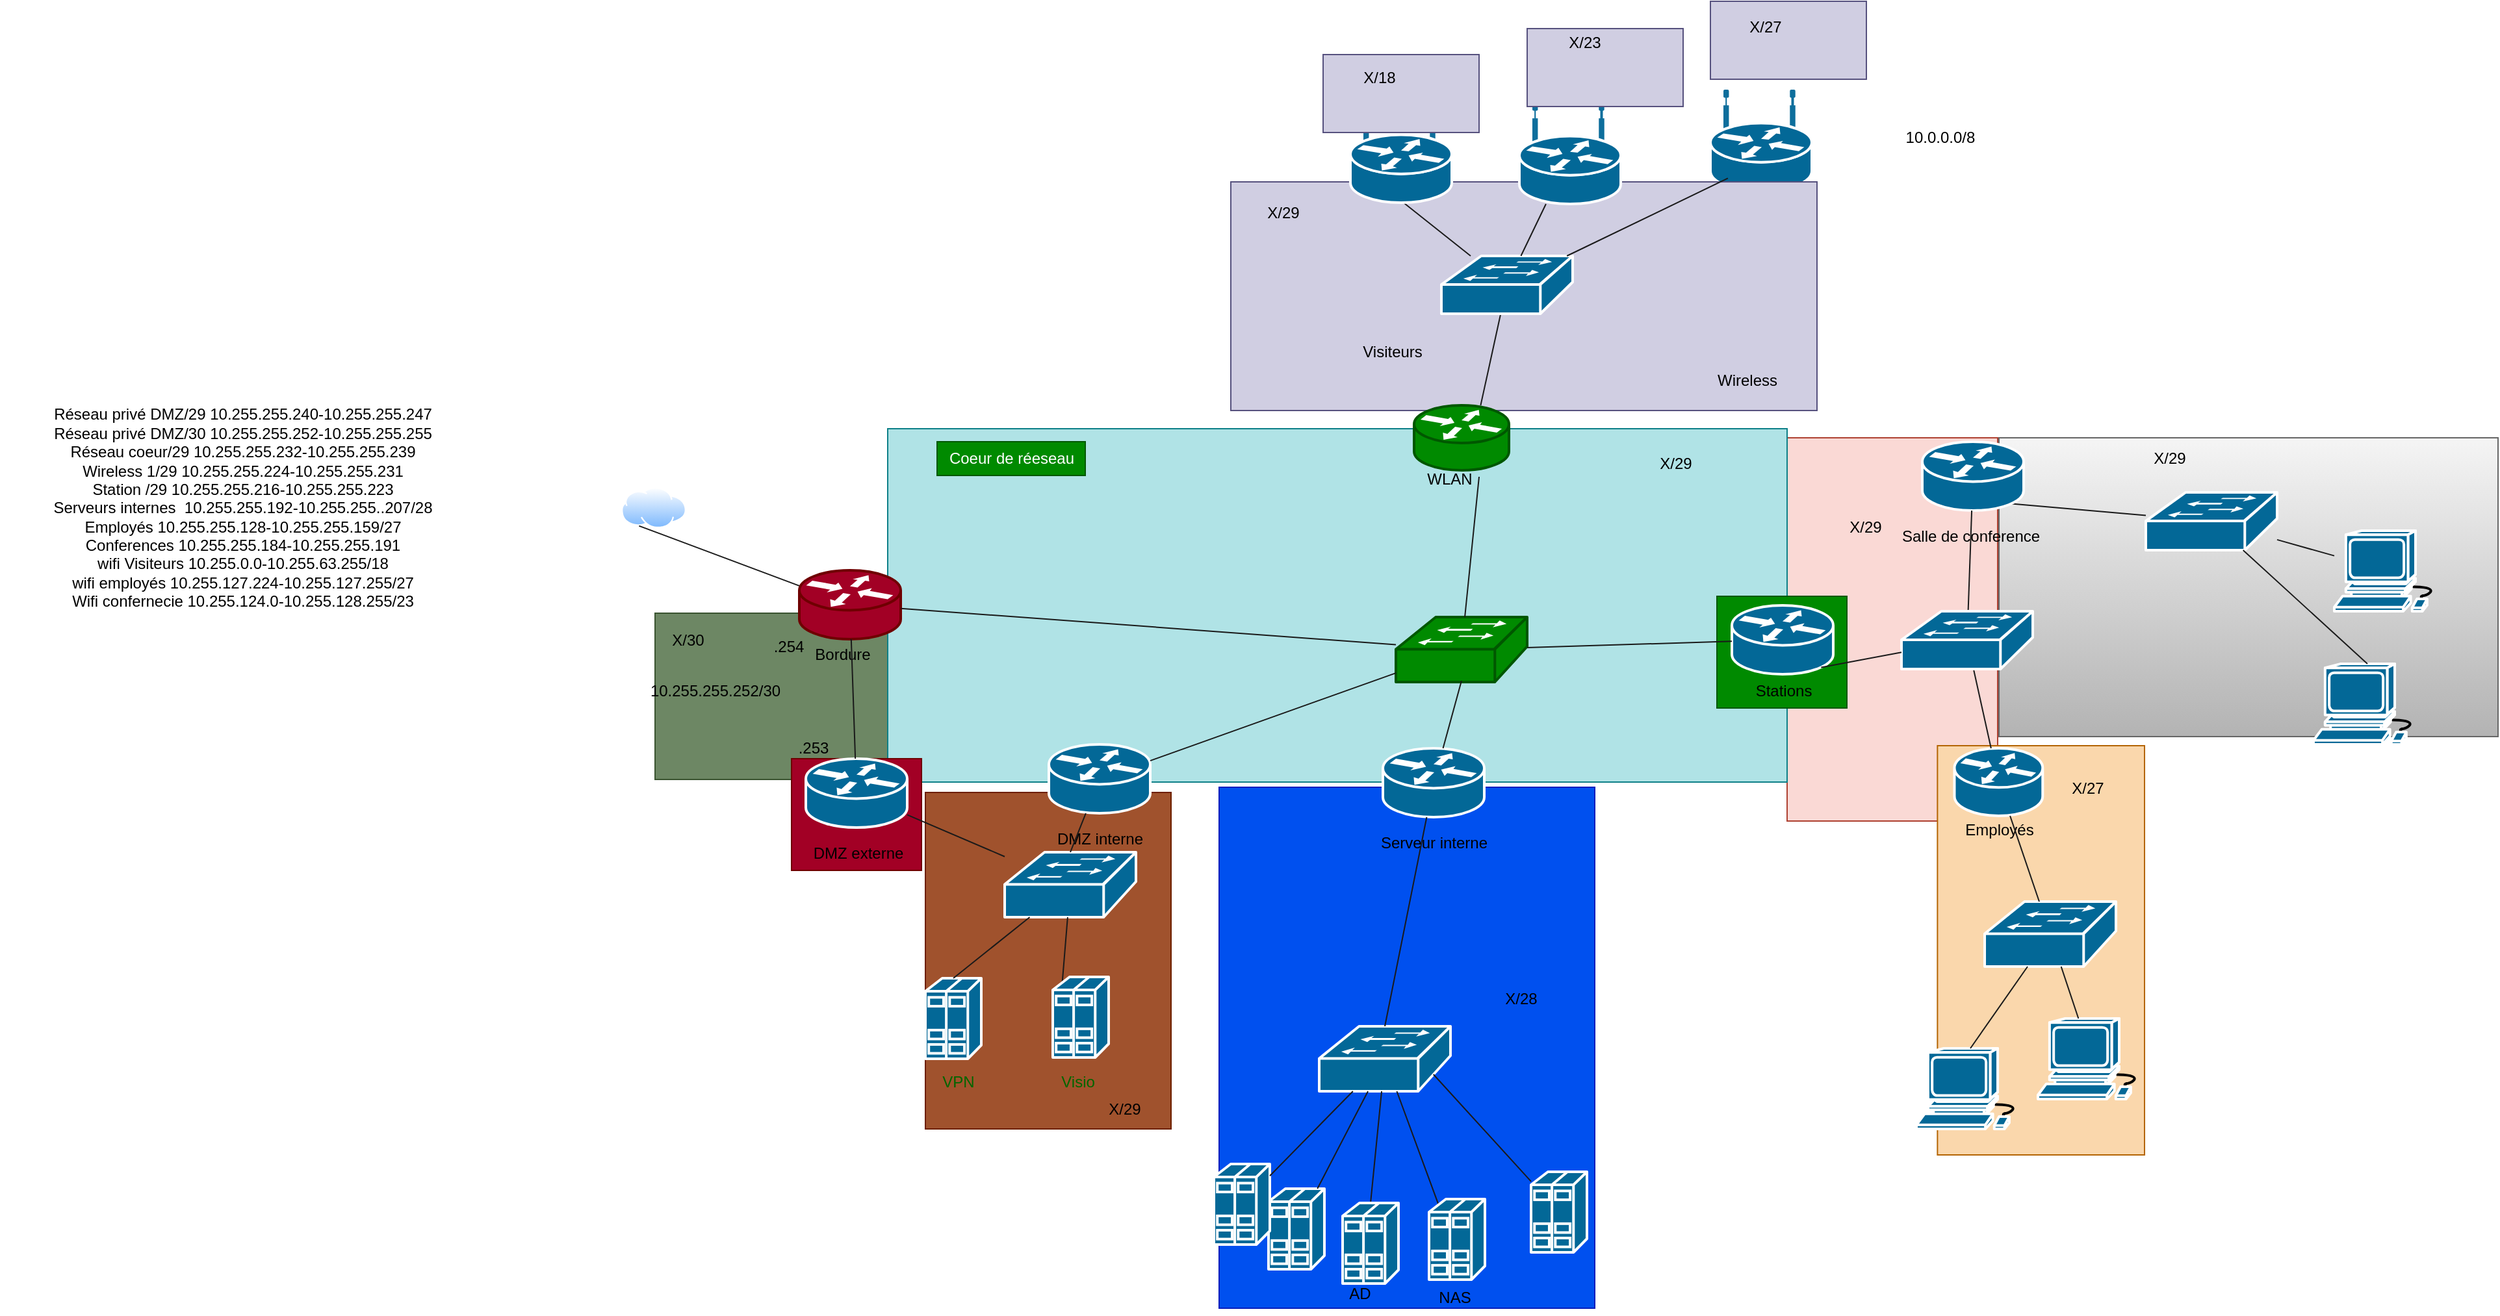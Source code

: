 <mxfile>
    <diagram id="D4_o2YcMro7wRbGhOeaa" name="Page-1">
        <mxGraphModel dx="1928" dy="1663" grid="0" gridSize="10" guides="1" tooltips="1" connect="1" arrows="1" fold="1" page="1" pageScale="1" pageWidth="850" pageHeight="1100" background="#ffffff" math="0" shadow="0">
            <root>
                <mxCell id="0"/>
                <mxCell id="1" parent="0"/>
                <mxCell id="159" value="" style="rounded=0;whiteSpace=wrap;html=1;labelBackgroundColor=#CC0000;fontColor=#ffffff;fillColor=#6d8764;strokeColor=#3A5431;" vertex="1" parent="1">
                    <mxGeometry x="-230" y="225" width="201" height="128" as="geometry"/>
                </mxCell>
                <mxCell id="158" value="" style="rounded=0;whiteSpace=wrap;html=1;labelBackgroundColor=#CC0000;fontColor=#ffffff;fillColor=#a0522d;strokeColor=#6D1F00;" vertex="1" parent="1">
                    <mxGeometry x="-22" y="363" width="189" height="259" as="geometry"/>
                </mxCell>
                <mxCell id="157" value="" style="rounded=0;whiteSpace=wrap;html=1;labelBackgroundColor=#CC0000;fillColor=#0050ef;strokeColor=#001DBC;fontColor=#ffffff;" vertex="1" parent="1">
                    <mxGeometry x="204" y="359" width="289" height="401" as="geometry"/>
                </mxCell>
                <mxCell id="149" value="" style="rounded=0;whiteSpace=wrap;html=1;labelBackgroundColor=#CC0000;fillColor=#f5f5f5;gradientColor=#b3b3b3;strokeColor=#666666;" vertex="1" parent="1">
                    <mxGeometry x="804" y="90" width="384" height="230" as="geometry"/>
                </mxCell>
                <mxCell id="147" value="" style="rounded=0;whiteSpace=wrap;html=1;labelBackgroundColor=#CC0000;fillColor=#fad9d5;strokeColor=#ae4132;" vertex="1" parent="1">
                    <mxGeometry x="641" y="90" width="162" height="295" as="geometry"/>
                </mxCell>
                <mxCell id="140" value="" style="rounded=0;whiteSpace=wrap;html=1;labelBackgroundColor=#CC0000;fillColor=#b0e3e6;strokeColor=#0e8088;fontColor=#00FF00;" vertex="1" parent="1">
                    <mxGeometry x="-51" y="83" width="692" height="272" as="geometry"/>
                </mxCell>
                <mxCell id="40" value="" style="group" vertex="1" connectable="0" parent="1">
                    <mxGeometry x="319" y="329" width="100" height="86" as="geometry"/>
                </mxCell>
                <mxCell id="38" value="" style="shape=mxgraph.cisco.routers.router;sketch=0;html=1;pointerEvents=1;dashed=0;fillColor=#036897;strokeColor=#ffffff;strokeWidth=2;verticalLabelPosition=bottom;verticalAlign=top;align=center;outlineConnect=0;fontColor=#000000;" vertex="1" parent="40">
                    <mxGeometry x="11" width="78" height="53" as="geometry"/>
                </mxCell>
                <mxCell id="39" value="Serveur interne" style="text;html=1;align=center;verticalAlign=middle;resizable=0;points=[];autosize=1;strokeColor=none;fillColor=none;fontColor=#000000;" vertex="1" parent="40">
                    <mxGeometry y="60" width="100" height="26" as="geometry"/>
                </mxCell>
                <mxCell id="41" value="" style="shape=mxgraph.cisco.switches.workgroup_switch;sketch=0;html=1;pointerEvents=1;dashed=0;fillColor=#036897;strokeColor=#ffffff;strokeWidth=2;verticalLabelPosition=bottom;verticalAlign=top;align=center;outlineConnect=0;fontColor=#000000;" vertex="1" parent="1">
                    <mxGeometry x="281" y="543" width="101" height="50" as="geometry"/>
                </mxCell>
                <mxCell id="46" value="" style="endArrow=none;html=1;strokeColor=#1A1A1A;fontColor=#000000;entryX=0.5;entryY=0;entryDx=0;entryDy=0;entryPerimeter=0;" edge="1" parent="1" source="38" target="41">
                    <mxGeometry width="50" height="50" relative="1" as="geometry">
                        <mxPoint x="457" y="316" as="sourcePoint"/>
                        <mxPoint x="507" y="266" as="targetPoint"/>
                    </mxGeometry>
                </mxCell>
                <mxCell id="47" value="" style="endArrow=none;html=1;strokeColor=#1A1A1A;fontColor=#000000;exitX=0.17;exitY=0.07;exitDx=0;exitDy=0;exitPerimeter=0;" edge="1" parent="1" source="43" target="41">
                    <mxGeometry width="50" height="50" relative="1" as="geometry">
                        <mxPoint x="457" y="316" as="sourcePoint"/>
                        <mxPoint x="507" y="266" as="targetPoint"/>
                    </mxGeometry>
                </mxCell>
                <mxCell id="48" value="" style="endArrow=none;html=1;strokeColor=#1A1A1A;fontColor=#000000;exitX=0.5;exitY=0;exitDx=0;exitDy=0;exitPerimeter=0;" edge="1" parent="1" source="42" target="41">
                    <mxGeometry width="50" height="50" relative="1" as="geometry">
                        <mxPoint x="457" y="316" as="sourcePoint"/>
                        <mxPoint x="507" y="266" as="targetPoint"/>
                    </mxGeometry>
                </mxCell>
                <mxCell id="52" value="" style="group" vertex="1" connectable="0" parent="1">
                    <mxGeometry x="768" y="329" width="148" height="315" as="geometry"/>
                </mxCell>
                <mxCell id="148" value="" style="rounded=0;whiteSpace=wrap;html=1;labelBackgroundColor=#CC0000;fillColor=#fad7ac;strokeColor=#b46504;" vertex="1" parent="52">
                    <mxGeometry x="-11.318" y="-2" width="159.318" height="315" as="geometry"/>
                </mxCell>
                <mxCell id="50" value="" style="shape=mxgraph.cisco.routers.router;sketch=0;html=1;pointerEvents=1;dashed=0;fillColor=#036897;strokeColor=#ffffff;strokeWidth=2;verticalLabelPosition=bottom;verticalAlign=top;align=center;outlineConnect=0;fontColor=#000000;" vertex="1" parent="52">
                    <mxGeometry x="1.741" width="67.906" height="52.009" as="geometry"/>
                </mxCell>
                <mxCell id="51" value="Employés" style="text;html=1;align=center;verticalAlign=middle;resizable=0;points=[];autosize=1;strokeColor=none;fillColor=none;fontColor=#000000;" vertex="1" parent="52">
                    <mxGeometry y="50.047" width="71" height="26" as="geometry"/>
                </mxCell>
                <mxCell id="171" value="X/27" style="text;html=1;align=center;verticalAlign=middle;resizable=0;points=[];autosize=1;strokeColor=none;fillColor=none;fontColor=#000000;" vertex="1" parent="52">
                    <mxGeometry x="82" y="18" width="43" height="26" as="geometry"/>
                </mxCell>
                <mxCell id="53" value="" style="shape=mxgraph.cisco.switches.workgroup_switch;sketch=0;html=1;pointerEvents=1;dashed=0;fillColor=#036897;strokeColor=#ffffff;strokeWidth=2;verticalLabelPosition=bottom;verticalAlign=top;align=center;outlineConnect=0;fontColor=#000000;" vertex="1" parent="1">
                    <mxGeometry x="793" y="447" width="101" height="50" as="geometry"/>
                </mxCell>
                <mxCell id="54" value="" style="shape=mxgraph.cisco.computers_and_peripherals.workstation;sketch=0;html=1;pointerEvents=1;dashed=0;fillColor=#036897;strokeColor=#ffffff;strokeWidth=2;verticalLabelPosition=bottom;verticalAlign=top;align=center;outlineConnect=0;fontColor=#000000;" vertex="1" parent="1">
                    <mxGeometry x="740.5" y="560" width="83" height="62" as="geometry"/>
                </mxCell>
                <mxCell id="55" value="" style="shape=mxgraph.cisco.computers_and_peripherals.workstation;sketch=0;html=1;pointerEvents=1;dashed=0;fillColor=#036897;strokeColor=#ffffff;strokeWidth=2;verticalLabelPosition=bottom;verticalAlign=top;align=center;outlineConnect=0;fontColor=#000000;" vertex="1" parent="1">
                    <mxGeometry x="834" y="537" width="83" height="62" as="geometry"/>
                </mxCell>
                <mxCell id="56" value="" style="endArrow=none;html=1;strokeColor=#1A1A1A;fontColor=#000000;" edge="1" parent="1" source="53" target="50">
                    <mxGeometry width="50" height="50" relative="1" as="geometry">
                        <mxPoint x="503" y="347" as="sourcePoint"/>
                        <mxPoint x="553" y="297" as="targetPoint"/>
                    </mxGeometry>
                </mxCell>
                <mxCell id="57" value="" style="endArrow=none;html=1;strokeColor=#1A1A1A;fontColor=#000000;" edge="1" parent="1" source="53" target="55">
                    <mxGeometry width="50" height="50" relative="1" as="geometry">
                        <mxPoint x="503" y="347" as="sourcePoint"/>
                        <mxPoint x="553" y="297" as="targetPoint"/>
                    </mxGeometry>
                </mxCell>
                <mxCell id="58" value="" style="endArrow=none;html=1;strokeColor=#1A1A1A;fontColor=#000000;exitX=0.5;exitY=0;exitDx=0;exitDy=0;exitPerimeter=0;" edge="1" parent="1" source="54" target="53">
                    <mxGeometry width="50" height="50" relative="1" as="geometry">
                        <mxPoint x="503" y="347" as="sourcePoint"/>
                        <mxPoint x="553" y="297" as="targetPoint"/>
                    </mxGeometry>
                </mxCell>
                <mxCell id="59" value="" style="shape=mxgraph.cisco.switches.workgroup_switch;sketch=0;html=1;pointerEvents=1;dashed=0;fillColor=#036897;strokeColor=#ffffff;strokeWidth=2;verticalLabelPosition=bottom;verticalAlign=top;align=center;outlineConnect=0;fontColor=#000000;" vertex="1" parent="1">
                    <mxGeometry x="917" y="132" width="101" height="44.5" as="geometry"/>
                </mxCell>
                <mxCell id="60" value="" style="shape=mxgraph.cisco.computers_and_peripherals.workstation;sketch=0;html=1;pointerEvents=1;dashed=0;fillColor=#036897;strokeColor=#ffffff;strokeWidth=2;verticalLabelPosition=bottom;verticalAlign=top;align=center;outlineConnect=0;fontColor=#000000;" vertex="1" parent="1">
                    <mxGeometry x="1046" y="264" width="83" height="62" as="geometry"/>
                </mxCell>
                <mxCell id="61" value="" style="shape=mxgraph.cisco.computers_and_peripherals.workstation;sketch=0;html=1;pointerEvents=1;dashed=0;fillColor=#036897;strokeColor=#ffffff;strokeWidth=2;verticalLabelPosition=bottom;verticalAlign=top;align=center;outlineConnect=0;fontColor=#000000;" vertex="1" parent="1">
                    <mxGeometry x="1062" y="161.5" width="83" height="62" as="geometry"/>
                </mxCell>
                <mxCell id="62" value="" style="endArrow=none;html=1;strokeColor=#1A1A1A;fontColor=#000000;" edge="1" parent="1" source="59" target="61">
                    <mxGeometry width="50" height="50" relative="1" as="geometry">
                        <mxPoint x="513" y="357" as="sourcePoint"/>
                        <mxPoint x="563" y="307" as="targetPoint"/>
                    </mxGeometry>
                </mxCell>
                <mxCell id="63" value="" style="endArrow=none;html=1;strokeColor=#1A1A1A;fontColor=#000000;exitX=0.5;exitY=0;exitDx=0;exitDy=0;exitPerimeter=0;" edge="1" parent="1" source="60" target="59">
                    <mxGeometry width="50" height="50" relative="1" as="geometry">
                        <mxPoint x="513" y="357" as="sourcePoint"/>
                        <mxPoint x="563" y="307" as="targetPoint"/>
                    </mxGeometry>
                </mxCell>
                <mxCell id="66" value="" style="endArrow=none;html=1;strokeColor=#1A1A1A;fontColor=#000000;exitX=0.88;exitY=0.9;exitDx=0;exitDy=0;exitPerimeter=0;" edge="1" parent="1" source="35" target="59">
                    <mxGeometry width="50" height="50" relative="1" as="geometry">
                        <mxPoint x="463" y="360" as="sourcePoint"/>
                        <mxPoint x="513" y="310" as="targetPoint"/>
                    </mxGeometry>
                </mxCell>
                <mxCell id="67" value="" style="group" vertex="1" connectable="0" parent="1">
                    <mxGeometry x="720" y="93" width="124" height="86" as="geometry"/>
                </mxCell>
                <mxCell id="35" value="" style="shape=mxgraph.cisco.routers.router;sketch=0;html=1;pointerEvents=1;dashed=0;fillColor=#036897;strokeColor=#ffffff;strokeWidth=2;verticalLabelPosition=bottom;verticalAlign=top;align=center;outlineConnect=0;fontColor=#000000;" vertex="1" parent="67">
                    <mxGeometry x="25" width="78" height="53" as="geometry"/>
                </mxCell>
                <mxCell id="36" value="Salle de conference" style="text;html=1;align=center;verticalAlign=middle;resizable=0;points=[];autosize=1;strokeColor=none;fillColor=none;fontColor=#000000;" vertex="1" parent="67">
                    <mxGeometry y="60" width="124" height="26" as="geometry"/>
                </mxCell>
                <mxCell id="70" value="" style="group" vertex="1" connectable="0" parent="1">
                    <mxGeometry x="62" y="326" width="100" height="86" as="geometry"/>
                </mxCell>
                <mxCell id="71" value="" style="shape=mxgraph.cisco.routers.router;sketch=0;html=1;pointerEvents=1;dashed=0;fillColor=#036897;strokeColor=#ffffff;strokeWidth=2;verticalLabelPosition=bottom;verticalAlign=top;align=center;outlineConnect=0;fontColor=#000000;" vertex="1" parent="70">
                    <mxGeometry x="11" width="78" height="53" as="geometry"/>
                </mxCell>
                <mxCell id="72" value="DMZ interne" style="text;html=1;align=center;verticalAlign=middle;resizable=0;points=[];autosize=1;strokeColor=none;fillColor=none;fontColor=#000000;" vertex="1" parent="70">
                    <mxGeometry x="8" y="60" width="84" height="26" as="geometry"/>
                </mxCell>
                <mxCell id="73" value="" style="shape=mxgraph.cisco.switches.workgroup_switch;sketch=0;html=1;pointerEvents=1;dashed=0;fillColor=#036897;strokeColor=#ffffff;strokeWidth=2;verticalLabelPosition=bottom;verticalAlign=top;align=center;outlineConnect=0;fontColor=#000000;" vertex="1" parent="1">
                    <mxGeometry x="39" y="409" width="101" height="50" as="geometry"/>
                </mxCell>
                <mxCell id="74" value="" style="shape=mxgraph.cisco.servers.standard_host;sketch=0;html=1;pointerEvents=1;dashed=0;fillColor=#036897;strokeColor=#ffffff;strokeWidth=2;verticalLabelPosition=bottom;verticalAlign=top;align=center;outlineConnect=0;fontColor=#000000;" vertex="1" parent="1">
                    <mxGeometry x="-22" y="506" width="43" height="62" as="geometry"/>
                </mxCell>
                <mxCell id="76" value="" style="endArrow=none;html=1;strokeColor=#1A1A1A;fontColor=#000000;entryX=0.5;entryY=0;entryDx=0;entryDy=0;entryPerimeter=0;" edge="1" parent="1" source="71" target="73">
                    <mxGeometry width="50" height="50" relative="1" as="geometry">
                        <mxPoint x="303" y="274" as="sourcePoint"/>
                        <mxPoint x="353" y="224" as="targetPoint"/>
                    </mxGeometry>
                </mxCell>
                <mxCell id="77" value="" style="endArrow=none;html=1;strokeColor=#1A1A1A;fontColor=#000000;exitX=0.17;exitY=0.07;exitDx=0;exitDy=0;exitPerimeter=0;" edge="1" parent="1" source="75" target="73">
                    <mxGeometry width="50" height="50" relative="1" as="geometry">
                        <mxPoint x="303" y="274" as="sourcePoint"/>
                        <mxPoint x="353" y="224" as="targetPoint"/>
                    </mxGeometry>
                </mxCell>
                <mxCell id="78" value="" style="endArrow=none;html=1;strokeColor=#1A1A1A;fontColor=#000000;exitX=0.5;exitY=0;exitDx=0;exitDy=0;exitPerimeter=0;" edge="1" parent="1" source="74" target="73">
                    <mxGeometry width="50" height="50" relative="1" as="geometry">
                        <mxPoint x="303" y="274" as="sourcePoint"/>
                        <mxPoint x="353" y="224" as="targetPoint"/>
                    </mxGeometry>
                </mxCell>
                <mxCell id="81" value="" style="group;fillColor=#a20025;fontColor=#ffffff;strokeColor=#6F0000;" vertex="1" connectable="0" parent="1">
                    <mxGeometry x="-125" y="337" width="100" height="86" as="geometry"/>
                </mxCell>
                <mxCell id="82" value="" style="shape=mxgraph.cisco.routers.router;sketch=0;html=1;pointerEvents=1;dashed=0;fillColor=#036897;strokeColor=#ffffff;strokeWidth=2;verticalLabelPosition=bottom;verticalAlign=top;align=center;outlineConnect=0;fontColor=#000000;" vertex="1" parent="81">
                    <mxGeometry x="11" width="78" height="53" as="geometry"/>
                </mxCell>
                <mxCell id="83" value="DMZ externe" style="text;html=1;align=center;verticalAlign=middle;resizable=0;points=[];autosize=1;strokeColor=none;fillColor=none;fontColor=#000000;" vertex="1" parent="81">
                    <mxGeometry x="7" y="60" width="87" height="26" as="geometry"/>
                </mxCell>
                <mxCell id="87" value="" style="endArrow=none;html=1;strokeColor=#1A1A1A;fontColor=#000000;" edge="1" parent="1" source="82" target="73">
                    <mxGeometry width="50" height="50" relative="1" as="geometry">
                        <mxPoint x="477" y="336" as="sourcePoint"/>
                        <mxPoint x="-112.5" y="459" as="targetPoint"/>
                    </mxGeometry>
                </mxCell>
                <mxCell id="92" value="" style="aspect=fixed;perimeter=ellipsePerimeter;html=1;align=center;shadow=0;dashed=0;spacingTop=3;image;image=img/lib/active_directory/internet_cloud.svg;fontColor=#000000;" vertex="1" parent="1">
                    <mxGeometry x="-256" y="128" width="50" height="31.5" as="geometry"/>
                </mxCell>
                <mxCell id="93" value="" style="group" vertex="1" connectable="0" parent="1">
                    <mxGeometry x="-119" y="192" width="78" height="78" as="geometry"/>
                </mxCell>
                <mxCell id="90" value="" style="shape=mxgraph.cisco.routers.router;sketch=0;html=1;pointerEvents=1;dashed=0;fillColor=#a20025;strokeColor=#6F0000;strokeWidth=2;verticalLabelPosition=bottom;verticalAlign=top;align=center;outlineConnect=0;fontColor=#ffffff;" vertex="1" parent="93">
                    <mxGeometry width="78" height="53" as="geometry"/>
                </mxCell>
                <mxCell id="91" value="Bordure" style="text;html=1;align=center;verticalAlign=middle;resizable=0;points=[];autosize=1;strokeColor=none;fillColor=none;fontColor=#000000;" vertex="1" parent="93">
                    <mxGeometry x="2" y="52" width="61" height="26" as="geometry"/>
                </mxCell>
                <mxCell id="181" value=".254" style="text;html=1;strokeColor=none;fillColor=none;align=center;verticalAlign=middle;whiteSpace=wrap;rounded=0;labelBackgroundColor=none;fontColor=#000000;" vertex="1" parent="93">
                    <mxGeometry x="-38" y="44" width="60" height="30" as="geometry"/>
                </mxCell>
                <mxCell id="95" value="" style="endArrow=none;html=1;strokeColor=#1A1A1A;fontColor=#000000;exitX=0.25;exitY=1;exitDx=0;exitDy=0;" edge="1" parent="1" source="92" target="90">
                    <mxGeometry width="50" height="50" relative="1" as="geometry">
                        <mxPoint x="218" y="379" as="sourcePoint"/>
                        <mxPoint x="268" y="329" as="targetPoint"/>
                    </mxGeometry>
                </mxCell>
                <mxCell id="96" value="" style="endArrow=none;html=1;strokeColor=#1A1A1A;fontColor=#000000;" edge="1" parent="1" source="82" target="90">
                    <mxGeometry width="50" height="50" relative="1" as="geometry">
                        <mxPoint x="148" y="379" as="sourcePoint"/>
                        <mxPoint x="198" y="329" as="targetPoint"/>
                    </mxGeometry>
                </mxCell>
                <mxCell id="97" value="" style="group;fillColor=#008A00;fontColor=#ffffff;strokeColor=#005700;" vertex="1" connectable="0" parent="1">
                    <mxGeometry x="587" y="212" width="100" height="86" as="geometry"/>
                </mxCell>
                <mxCell id="109" value="" style="group" vertex="1" connectable="0" parent="97">
                    <mxGeometry x="11.5" y="7" width="78" height="79" as="geometry"/>
                </mxCell>
                <mxCell id="98" value="" style="shape=mxgraph.cisco.routers.router;sketch=0;html=1;pointerEvents=1;dashed=0;fillColor=#036897;strokeColor=#ffffff;strokeWidth=2;verticalLabelPosition=bottom;verticalAlign=top;align=center;outlineConnect=0;fontColor=#000000;" vertex="1" parent="109">
                    <mxGeometry width="78" height="53" as="geometry"/>
                </mxCell>
                <mxCell id="99" value="Stations" style="text;html=1;align=center;verticalAlign=middle;resizable=0;points=[];autosize=1;strokeColor=none;fillColor=none;fontColor=#000000;" vertex="1" parent="109">
                    <mxGeometry x="8.5" y="53" width="61" height="26" as="geometry"/>
                </mxCell>
                <mxCell id="100" value="" style="endArrow=none;html=1;strokeColor=#1A1A1A;fontColor=#000000;" edge="1" parent="1" source="50" target="151">
                    <mxGeometry width="50" height="50" relative="1" as="geometry">
                        <mxPoint x="439" y="379" as="sourcePoint"/>
                        <mxPoint x="489" y="329" as="targetPoint"/>
                    </mxGeometry>
                </mxCell>
                <mxCell id="104" value="" style="endArrow=none;html=1;strokeColor=#1A1A1A;fontColor=#000000;" edge="1" parent="1" source="151" target="35">
                    <mxGeometry width="50" height="50" relative="1" as="geometry">
                        <mxPoint x="439" y="379" as="sourcePoint"/>
                        <mxPoint x="489" y="329" as="targetPoint"/>
                    </mxGeometry>
                </mxCell>
                <mxCell id="105" value="" style="shape=mxgraph.cisco.switches.workgroup_switch;sketch=0;html=1;pointerEvents=1;dashed=0;fillColor=#008a00;strokeColor=#005700;strokeWidth=2;verticalLabelPosition=bottom;verticalAlign=top;align=center;outlineConnect=0;fontColor=#ffffff;" vertex="1" parent="1">
                    <mxGeometry x="340" y="228" width="101" height="50" as="geometry"/>
                </mxCell>
                <mxCell id="106" value="" style="endArrow=none;html=1;strokeColor=#1A1A1A;fontColor=#000000;entryX=0.5;entryY=0.98;entryDx=0;entryDy=0;entryPerimeter=0;" edge="1" parent="1" source="38" target="105">
                    <mxGeometry width="50" height="50" relative="1" as="geometry">
                        <mxPoint x="439" y="379" as="sourcePoint"/>
                        <mxPoint x="489" y="329" as="targetPoint"/>
                    </mxGeometry>
                </mxCell>
                <mxCell id="107" value="" style="endArrow=none;html=1;strokeColor=#1A1A1A;fontColor=#000000;" edge="1" parent="1" source="105" target="98">
                    <mxGeometry width="50" height="50" relative="1" as="geometry">
                        <mxPoint x="439" y="379" as="sourcePoint"/>
                        <mxPoint x="489" y="329" as="targetPoint"/>
                    </mxGeometry>
                </mxCell>
                <mxCell id="108" value="" style="endArrow=none;html=1;strokeColor=#1A1A1A;fontColor=#000000;" edge="1" parent="1" source="71" target="105">
                    <mxGeometry width="50" height="50" relative="1" as="geometry">
                        <mxPoint x="439" y="379" as="sourcePoint"/>
                        <mxPoint x="489" y="329" as="targetPoint"/>
                    </mxGeometry>
                </mxCell>
                <mxCell id="110" value="" style="endArrow=none;html=1;strokeColor=#1A1A1A;fontColor=#000000;" edge="1" parent="1" source="90" target="105">
                    <mxGeometry width="50" height="50" relative="1" as="geometry">
                        <mxPoint x="375" y="364" as="sourcePoint"/>
                        <mxPoint x="425" y="314" as="targetPoint"/>
                    </mxGeometry>
                </mxCell>
                <mxCell id="119" value="" style="endArrow=none;html=1;strokeColor=#1A1A1A;fontColor=#000000;entryX=0.5;entryY=1;entryDx=0;entryDy=0;entryPerimeter=0;" edge="1" parent="1" source="105">
                    <mxGeometry width="50" height="50" relative="1" as="geometry">
                        <mxPoint x="375" y="198" as="sourcePoint"/>
                        <mxPoint x="404" y="120" as="targetPoint"/>
                    </mxGeometry>
                </mxCell>
                <mxCell id="122" value="" style="endArrow=none;html=1;strokeColor=#1A1A1A;fontColor=#000000;entryX=0.88;entryY=0.1;entryDx=0;entryDy=0;entryPerimeter=0;" edge="1" parent="1" source="116" target="126">
                    <mxGeometry width="50" height="50" relative="1" as="geometry">
                        <mxPoint x="375" y="198" as="sourcePoint"/>
                        <mxPoint x="433.64" y="114.7" as="targetPoint"/>
                    </mxGeometry>
                </mxCell>
                <mxCell id="123" value="VPN" style="text;html=1;align=center;verticalAlign=middle;resizable=0;points=[];autosize=1;strokeColor=none;fillColor=none;fontColor=#006600;" vertex="1" parent="1">
                    <mxGeometry x="-19" y="573" width="43" height="26" as="geometry"/>
                </mxCell>
                <mxCell id="129" value="" style="shape=mxgraph.cisco.servers.standard_host;sketch=0;html=1;pointerEvents=1;dashed=0;fillColor=#036897;strokeColor=#ffffff;strokeWidth=2;verticalLabelPosition=bottom;verticalAlign=top;align=center;outlineConnect=0;fontColor=#000000;" vertex="1" parent="1">
                    <mxGeometry x="242" y="668" width="43" height="62" as="geometry"/>
                </mxCell>
                <mxCell id="130" value="" style="group" vertex="1" connectable="0" parent="1">
                    <mxGeometry x="73" y="505" width="79" height="115" as="geometry"/>
                </mxCell>
                <mxCell id="75" value="" style="shape=mxgraph.cisco.servers.standard_host;sketch=0;html=1;pointerEvents=1;dashed=0;fillColor=#036897;strokeColor=#ffffff;strokeWidth=2;verticalLabelPosition=bottom;verticalAlign=top;align=center;outlineConnect=0;fontColor=#000000;" vertex="1" parent="130">
                    <mxGeometry x="3" width="43" height="62" as="geometry"/>
                </mxCell>
                <mxCell id="124" value="Visio" style="text;html=1;align=center;verticalAlign=middle;resizable=0;points=[];autosize=1;strokeColor=none;fillColor=none;fontColor=#006600;" vertex="1" parent="130">
                    <mxGeometry y="68" width="44" height="26" as="geometry"/>
                </mxCell>
                <mxCell id="169" value="X/29" style="text;html=1;align=center;verticalAlign=middle;resizable=0;points=[];autosize=1;strokeColor=none;fillColor=none;fontColor=#000000;" vertex="1" parent="130">
                    <mxGeometry x="36" y="89" width="43" height="26" as="geometry"/>
                </mxCell>
                <mxCell id="131" value="" style="shape=mxgraph.cisco.servers.standard_host;sketch=0;html=1;pointerEvents=1;dashed=0;fillColor=#036897;strokeColor=#ffffff;strokeWidth=2;verticalLabelPosition=bottom;verticalAlign=top;align=center;outlineConnect=0;fontColor=#000000;" vertex="1" parent="1">
                    <mxGeometry x="200" y="649" width="43" height="62" as="geometry"/>
                </mxCell>
                <mxCell id="132" value="" style="shape=mxgraph.cisco.servers.standard_host;sketch=0;html=1;pointerEvents=1;dashed=0;fillColor=#036897;strokeColor=#ffffff;strokeWidth=2;verticalLabelPosition=bottom;verticalAlign=top;align=center;outlineConnect=0;fontColor=#000000;" vertex="1" parent="1">
                    <mxGeometry x="444" y="655" width="43" height="62" as="geometry"/>
                </mxCell>
                <mxCell id="134" value="" style="group" vertex="1" connectable="0" parent="1">
                    <mxGeometry x="363" y="676" width="45.5" height="89" as="geometry"/>
                </mxCell>
                <mxCell id="43" value="" style="shape=mxgraph.cisco.servers.standard_host;sketch=0;html=1;pointerEvents=1;dashed=0;fillColor=#036897;strokeColor=#ffffff;strokeWidth=2;verticalLabelPosition=bottom;verticalAlign=top;align=center;outlineConnect=0;fontColor=#000000;" vertex="1" parent="134">
                    <mxGeometry x="2.5" width="43" height="62" as="geometry"/>
                </mxCell>
                <mxCell id="80" value="NAS" style="text;html=1;align=center;verticalAlign=middle;resizable=0;points=[];autosize=1;strokeColor=none;fillColor=none;fontColor=#000000;" vertex="1" parent="134">
                    <mxGeometry y="63" width="43" height="26" as="geometry"/>
                </mxCell>
                <mxCell id="135" value="" style="group" vertex="1" connectable="0" parent="1">
                    <mxGeometry x="294" y="679" width="48" height="83" as="geometry"/>
                </mxCell>
                <mxCell id="42" value="" style="shape=mxgraph.cisco.servers.standard_host;sketch=0;html=1;pointerEvents=1;dashed=0;fillColor=#036897;strokeColor=#ffffff;strokeWidth=2;verticalLabelPosition=bottom;verticalAlign=top;align=center;outlineConnect=0;fontColor=#000000;" vertex="1" parent="135">
                    <mxGeometry x="5" width="43" height="62" as="geometry"/>
                </mxCell>
                <mxCell id="79" value="AD" style="text;html=1;align=center;verticalAlign=middle;resizable=0;points=[];autosize=1;strokeColor=none;fillColor=none;fontColor=#000000;" vertex="1" parent="135">
                    <mxGeometry y="57" width="35" height="26" as="geometry"/>
                </mxCell>
                <mxCell id="136" value="" style="endArrow=none;html=1;strokeColor=#1A1A1A;fontColor=#000000;" edge="1" parent="1" source="41" target="129">
                    <mxGeometry width="50" height="50" relative="1" as="geometry">
                        <mxPoint x="440" y="600" as="sourcePoint"/>
                        <mxPoint x="490" y="550" as="targetPoint"/>
                    </mxGeometry>
                </mxCell>
                <mxCell id="137" value="" style="endArrow=none;html=1;strokeColor=#1A1A1A;fontColor=#000000;exitX=0.87;exitY=0.74;exitDx=0;exitDy=0;exitPerimeter=0;" edge="1" parent="1" source="41" target="132">
                    <mxGeometry width="50" height="50" relative="1" as="geometry">
                        <mxPoint x="440" y="600" as="sourcePoint"/>
                        <mxPoint x="490" y="550" as="targetPoint"/>
                    </mxGeometry>
                </mxCell>
                <mxCell id="138" value="" style="endArrow=none;html=1;strokeColor=#1A1A1A;fontColor=#000000;" edge="1" parent="1" source="131" target="41">
                    <mxGeometry width="50" height="50" relative="1" as="geometry">
                        <mxPoint x="440" y="600" as="sourcePoint"/>
                        <mxPoint x="490" y="550" as="targetPoint"/>
                    </mxGeometry>
                </mxCell>
                <mxCell id="142" value="" style="group" vertex="1" connectable="0" parent="1">
                    <mxGeometry x="582" y="-96" width="78" height="99" as="geometry"/>
                </mxCell>
                <mxCell id="116" value="" style="shape=mxgraph.cisco.routers.wireless_router;sketch=0;html=1;pointerEvents=1;dashed=0;fillColor=#036897;strokeColor=#ffffff;strokeWidth=2;verticalLabelPosition=bottom;verticalAlign=top;align=center;outlineConnect=0;fontColor=#000000;" vertex="1" parent="142">
                    <mxGeometry y="-81" width="78" height="77" as="geometry"/>
                </mxCell>
                <mxCell id="117" value="Employés" style="text;html=1;align=center;verticalAlign=middle;resizable=0;points=[];autosize=1;strokeColor=none;fillColor=none;fontColor=#000000;" vertex="1" parent="142">
                    <mxGeometry x="3.5" y="73" width="71" height="26" as="geometry"/>
                </mxCell>
                <mxCell id="143" value="" style="group" vertex="1" connectable="0" parent="1">
                    <mxGeometry x="354" y="12" width="310" height="132" as="geometry"/>
                </mxCell>
                <mxCell id="141" value="" style="rounded=0;whiteSpace=wrap;html=1;labelBackgroundColor=#CC0000;fillColor=#d0cee2;strokeColor=#56517e;" vertex="1" parent="143">
                    <mxGeometry x="-141" y="-119" width="451" height="176" as="geometry"/>
                </mxCell>
                <mxCell id="34" value="" style="group" vertex="1" connectable="0" parent="143">
                    <mxGeometry x="50" width="172" height="132" as="geometry"/>
                </mxCell>
                <mxCell id="121" value="" style="endArrow=none;html=1;strokeColor=#1A1A1A;fontColor=#000000;" edge="1" parent="34" source="153">
                    <mxGeometry width="50" height="50" relative="1" as="geometry">
                        <mxPoint x="-44" y="184" as="sourcePoint"/>
                        <mxPoint x="1.205" y="53" as="targetPoint"/>
                    </mxGeometry>
                </mxCell>
                <mxCell id="126" value="" style="shape=mxgraph.cisco.routers.router;sketch=0;html=1;pointerEvents=1;dashed=0;fillColor=#008a00;strokeColor=#005700;strokeWidth=2;verticalLabelPosition=bottom;verticalAlign=top;align=center;outlineConnect=0;labelBackgroundColor=#CC0000;fontColor=#ffffff;" vertex="1" parent="34">
                    <mxGeometry x="-50" y="53" width="73" height="50" as="geometry"/>
                </mxCell>
                <mxCell id="32" value="" style="shape=mxgraph.cisco.routers.wireless_router;sketch=0;html=1;pointerEvents=1;dashed=0;fillColor=#036897;strokeColor=#ffffff;strokeWidth=2;verticalLabelPosition=bottom;verticalAlign=top;align=center;outlineConnect=0;fontColor=#000000;" vertex="1" parent="34">
                    <mxGeometry x="31" y="-179" width="78" height="77" as="geometry"/>
                </mxCell>
                <mxCell id="175" value="X/29" style="text;html=1;align=center;verticalAlign=middle;resizable=0;points=[];autosize=1;strokeColor=none;fillColor=none;fontColor=#000000;" vertex="1" parent="34">
                    <mxGeometry x="129" y="85" width="43" height="26" as="geometry"/>
                </mxCell>
                <mxCell id="127" value="&lt;font color=&quot;#000000&quot;&gt;WLAN&lt;/font&gt;" style="text;html=1;align=center;verticalAlign=middle;resizable=0;points=[];autosize=1;strokeColor=none;fillColor=none;fontColor=#009900;" vertex="1" parent="143">
                    <mxGeometry y="97" width="53" height="26" as="geometry"/>
                </mxCell>
                <mxCell id="165" value="Wireless" style="text;html=1;align=center;verticalAlign=middle;resizable=0;points=[];autosize=1;strokeColor=none;fillColor=none;fontColor=#000000;" vertex="1" parent="143">
                    <mxGeometry x="224" y="21" width="64" height="26" as="geometry"/>
                </mxCell>
                <mxCell id="153" value="" style="shape=mxgraph.cisco.switches.workgroup_switch;sketch=0;html=1;pointerEvents=1;dashed=0;fillColor=#036897;strokeColor=#ffffff;strokeWidth=2;verticalLabelPosition=bottom;verticalAlign=top;align=center;outlineConnect=0;fontColor=#000000;" vertex="1" parent="143">
                    <mxGeometry x="21" y="-62" width="101" height="44.5" as="geometry"/>
                </mxCell>
                <mxCell id="154" value="" style="endArrow=none;html=1;strokeColor=#1A1A1A;fontColor=#000000;entryX=0.848;entryY=-0.016;entryDx=0;entryDy=0;entryPerimeter=0;" edge="1" parent="143" source="153" target="141">
                    <mxGeometry width="50" height="50" relative="1" as="geometry">
                        <mxPoint x="248" y="-60" as="sourcePoint"/>
                        <mxPoint x="298" y="-110" as="targetPoint"/>
                    </mxGeometry>
                </mxCell>
                <mxCell id="155" value="" style="endArrow=none;html=1;strokeColor=#1A1A1A;fontColor=#000000;" edge="1" parent="143" source="153" target="32">
                    <mxGeometry width="50" height="50" relative="1" as="geometry">
                        <mxPoint x="248" y="-60" as="sourcePoint"/>
                        <mxPoint x="298" y="-110" as="targetPoint"/>
                    </mxGeometry>
                </mxCell>
                <mxCell id="156" value="" style="endArrow=none;html=1;strokeColor=#1A1A1A;fontColor=#000000;exitX=0.25;exitY=0;exitDx=0;exitDy=0;" edge="1" parent="143" source="141" target="153">
                    <mxGeometry width="50" height="50" relative="1" as="geometry">
                        <mxPoint x="248" y="-60" as="sourcePoint"/>
                        <mxPoint x="298" y="-110" as="targetPoint"/>
                    </mxGeometry>
                </mxCell>
                <mxCell id="118" value="" style="group" vertex="1" connectable="0" parent="143">
                    <mxGeometry x="-49" y="-99" width="99" height="124" as="geometry"/>
                </mxCell>
                <mxCell id="26" value="" style="shape=mxgraph.cisco.routers.wireless_router;sketch=0;html=1;pointerEvents=1;dashed=0;fillColor=#036897;strokeColor=#ffffff;strokeWidth=2;verticalLabelPosition=bottom;verticalAlign=top;align=center;outlineConnect=0;fontColor=#000000;" vertex="1" parent="118">
                    <mxGeometry y="-81" width="78" height="77" as="geometry"/>
                </mxCell>
                <mxCell id="27" value="Visiteurs" style="text;html=1;align=center;verticalAlign=middle;resizable=0;points=[];autosize=1;strokeColor=none;fillColor=none;fontColor=#000000;" vertex="1" parent="118">
                    <mxGeometry y="98" width="64" height="26" as="geometry"/>
                </mxCell>
                <mxCell id="144" value="" style="rounded=0;whiteSpace=wrap;html=1;labelBackgroundColor=#CC0000;fillColor=#d0cee2;strokeColor=#56517e;" vertex="1" parent="118">
                    <mxGeometry x="-21" y="-118" width="120" height="60" as="geometry"/>
                </mxCell>
                <mxCell id="162" value="&lt;font color=&quot;#000000&quot;&gt;X/18&lt;/font&gt;" style="text;html=1;align=center;verticalAlign=middle;resizable=0;points=[];autosize=1;strokeColor=none;fillColor=none;fontColor=#00FF00;" vertex="1" parent="118">
                    <mxGeometry y="-113" width="43" height="26" as="geometry"/>
                </mxCell>
                <mxCell id="166" value="X/29" style="text;html=1;align=center;verticalAlign=middle;resizable=0;points=[];autosize=1;strokeColor=none;fillColor=none;fontColor=#000000;" vertex="1" parent="143">
                    <mxGeometry x="-123" y="-108" width="43" height="26" as="geometry"/>
                </mxCell>
                <mxCell id="145" value="" style="rounded=0;whiteSpace=wrap;html=1;labelBackgroundColor=#CC0000;fillColor=#d0cee2;strokeColor=#56517e;" vertex="1" parent="1">
                    <mxGeometry x="441" y="-225" width="120" height="60" as="geometry"/>
                </mxCell>
                <mxCell id="146" value="" style="rounded=0;whiteSpace=wrap;html=1;labelBackgroundColor=#CC0000;fillColor=#d0cee2;strokeColor=#56517e;" vertex="1" parent="1">
                    <mxGeometry x="582" y="-246" width="120" height="60" as="geometry"/>
                </mxCell>
                <mxCell id="151" value="" style="shape=mxgraph.cisco.switches.workgroup_switch;sketch=0;html=1;pointerEvents=1;dashed=0;fillColor=#036897;strokeColor=#ffffff;strokeWidth=2;verticalLabelPosition=bottom;verticalAlign=top;align=center;outlineConnect=0;fontColor=#000000;" vertex="1" parent="1">
                    <mxGeometry x="729" y="223.5" width="101" height="44.5" as="geometry"/>
                </mxCell>
                <mxCell id="152" value="" style="endArrow=none;html=1;strokeColor=#1A1A1A;fontColor=#000000;exitX=0.88;exitY=0.9;exitDx=0;exitDy=0;exitPerimeter=0;" edge="1" parent="1" source="98" target="151">
                    <mxGeometry width="50" height="50" relative="1" as="geometry">
                        <mxPoint x="762" y="352" as="sourcePoint"/>
                        <mxPoint x="812" y="302" as="targetPoint"/>
                    </mxGeometry>
                </mxCell>
                <mxCell id="160" value="Coeur de réeseau" style="text;html=1;align=center;verticalAlign=middle;resizable=0;points=[];autosize=1;strokeColor=#005700;fillColor=#008a00;fontColor=#ffffff;" vertex="1" parent="1">
                    <mxGeometry x="-13" y="93" width="114" height="26" as="geometry"/>
                </mxCell>
                <mxCell id="163" value="&lt;font color=&quot;#000000&quot;&gt;X/23&lt;/font&gt;&lt;span style=&quot;color: rgba(0, 0, 0, 0); font-family: monospace; font-size: 0px; text-align: start;&quot;&gt;%3CmxGraphModel%3E%3Croot%3E%3CmxCell%20id%3D%220%22%2F%3E%3CmxCell%20id%3D%221%22%20parent%3D%220%22%2F%3E%3CmxCell%20id%3D%222%22%20value%3D%22%26lt%3Bfont%20color%3D%26quot%3B%23000000%26quot%3B%26gt%3BX%2F18%26lt%3B%2Ffont%26gt%3B%22%20style%3D%22text%3Bhtml%3D1%3Balign%3Dcenter%3BverticalAlign%3Dmiddle%3Bresizable%3D0%3Bpoints%3D%5B%5D%3Bautosize%3D1%3BstrokeColor%3Dnone%3BfillColor%3Dnone%3BfontColor%3D%2300FF00%3B%22%20vertex%3D%221%22%20parent%3D%221%22%3E%3CmxGeometry%20x%3D%22306%22%20y%3D%22-229%22%20width%3D%2243%22%20height%3D%2226%22%20as%3D%22geometry%22%2F%3E%3C%2FmxCell%3E%3C%2Froot%3E%3C%2FmxGraphModel%3E&lt;/span&gt;" style="text;html=1;align=center;verticalAlign=middle;resizable=0;points=[];autosize=1;strokeColor=none;fillColor=none;fontColor=#00FF00;" vertex="1" parent="1">
                    <mxGeometry x="463" y="-227" width="43" height="26" as="geometry"/>
                </mxCell>
                <mxCell id="164" value="&lt;font color=&quot;#000000&quot;&gt;X/27&lt;/font&gt;" style="text;html=1;align=center;verticalAlign=middle;resizable=0;points=[];autosize=1;strokeColor=none;fillColor=none;fontColor=#00FF00;" vertex="1" parent="1">
                    <mxGeometry x="602" y="-239" width="43" height="26" as="geometry"/>
                </mxCell>
                <mxCell id="167" value="X/30" style="text;html=1;align=center;verticalAlign=middle;resizable=0;points=[];autosize=1;strokeColor=none;fillColor=none;fontColor=#000000;" vertex="1" parent="1">
                    <mxGeometry x="-227" y="232.75" width="43" height="26" as="geometry"/>
                </mxCell>
                <mxCell id="168" value="10.255.255.252/30" style="text;html=1;align=center;verticalAlign=middle;resizable=0;points=[];autosize=1;strokeColor=none;fillColor=none;fontColor=#000000;" vertex="1" parent="1">
                    <mxGeometry x="-243" y="272" width="118" height="26" as="geometry"/>
                </mxCell>
                <mxCell id="170" value="X/28" style="text;html=1;align=center;verticalAlign=middle;resizable=0;points=[];autosize=1;strokeColor=none;fillColor=none;fontColor=#000000;" vertex="1" parent="1">
                    <mxGeometry x="414" y="509" width="43" height="26" as="geometry"/>
                </mxCell>
                <mxCell id="172" value="X/29" style="text;html=1;align=center;verticalAlign=middle;resizable=0;points=[];autosize=1;strokeColor=none;fillColor=none;fontColor=#000000;" vertex="1" parent="1">
                    <mxGeometry x="913" y="93" width="43" height="26" as="geometry"/>
                </mxCell>
                <mxCell id="174" value="X/29" style="text;html=1;align=center;verticalAlign=middle;resizable=0;points=[];autosize=1;strokeColor=none;fillColor=none;fontColor=#000000;" vertex="1" parent="1">
                    <mxGeometry x="679" y="146" width="43" height="26" as="geometry"/>
                </mxCell>
                <mxCell id="178" value="10.0.0.0/8" style="text;html=1;strokeColor=none;fillColor=none;align=center;verticalAlign=middle;whiteSpace=wrap;rounded=0;labelBackgroundColor=#FFFFFF;fontColor=#000000;" vertex="1" parent="1">
                    <mxGeometry x="729" y="-156" width="60" height="30" as="geometry"/>
                </mxCell>
                <mxCell id="180" value=".253" style="text;html=1;strokeColor=none;fillColor=none;align=center;verticalAlign=middle;whiteSpace=wrap;rounded=0;labelBackgroundColor=none;fontColor=#000000;" vertex="1" parent="1">
                    <mxGeometry x="-138" y="314" width="60" height="30" as="geometry"/>
                </mxCell>
                <mxCell id="182" value="Réseau privé DMZ/29 10.255.255.240-10.255.255.247&lt;br&gt;Réseau privé DMZ/30 10.255.255.252-10.255.255.255&lt;br&gt;Réseau coeur/29 10.255.255.232-10.255.255.239&lt;br&gt;Wireless 1/29 10.255.255.224-10.255.255.231&lt;br&gt;Station /29 10.255.255.216-10.255.255.223&lt;br&gt;Serveurs internes&amp;nbsp; 10.255.255.192-10.255.255..207/28&lt;br&gt;Employés 10.255.255.128-10.255.255.159/27&lt;br&gt;Conferences 10.255.255.184-10.255.255.191&lt;br&gt;wifi Visiteurs 10.255.0.0-10.255.63.255/18&lt;br&gt;wifi employés 10.255.127.224-10.255.127.255/27&lt;br&gt;Wifi confernecie 10.255.124.0-10.255.128.255/23" style="text;html=1;strokeColor=none;fillColor=none;align=center;verticalAlign=middle;whiteSpace=wrap;rounded=0;labelBackgroundColor=none;fontColor=#000000;" vertex="1" parent="1">
                    <mxGeometry x="-734" y="18.75" width="374" height="250" as="geometry"/>
                </mxCell>
            </root>
        </mxGraphModel>
    </diagram>
</mxfile>